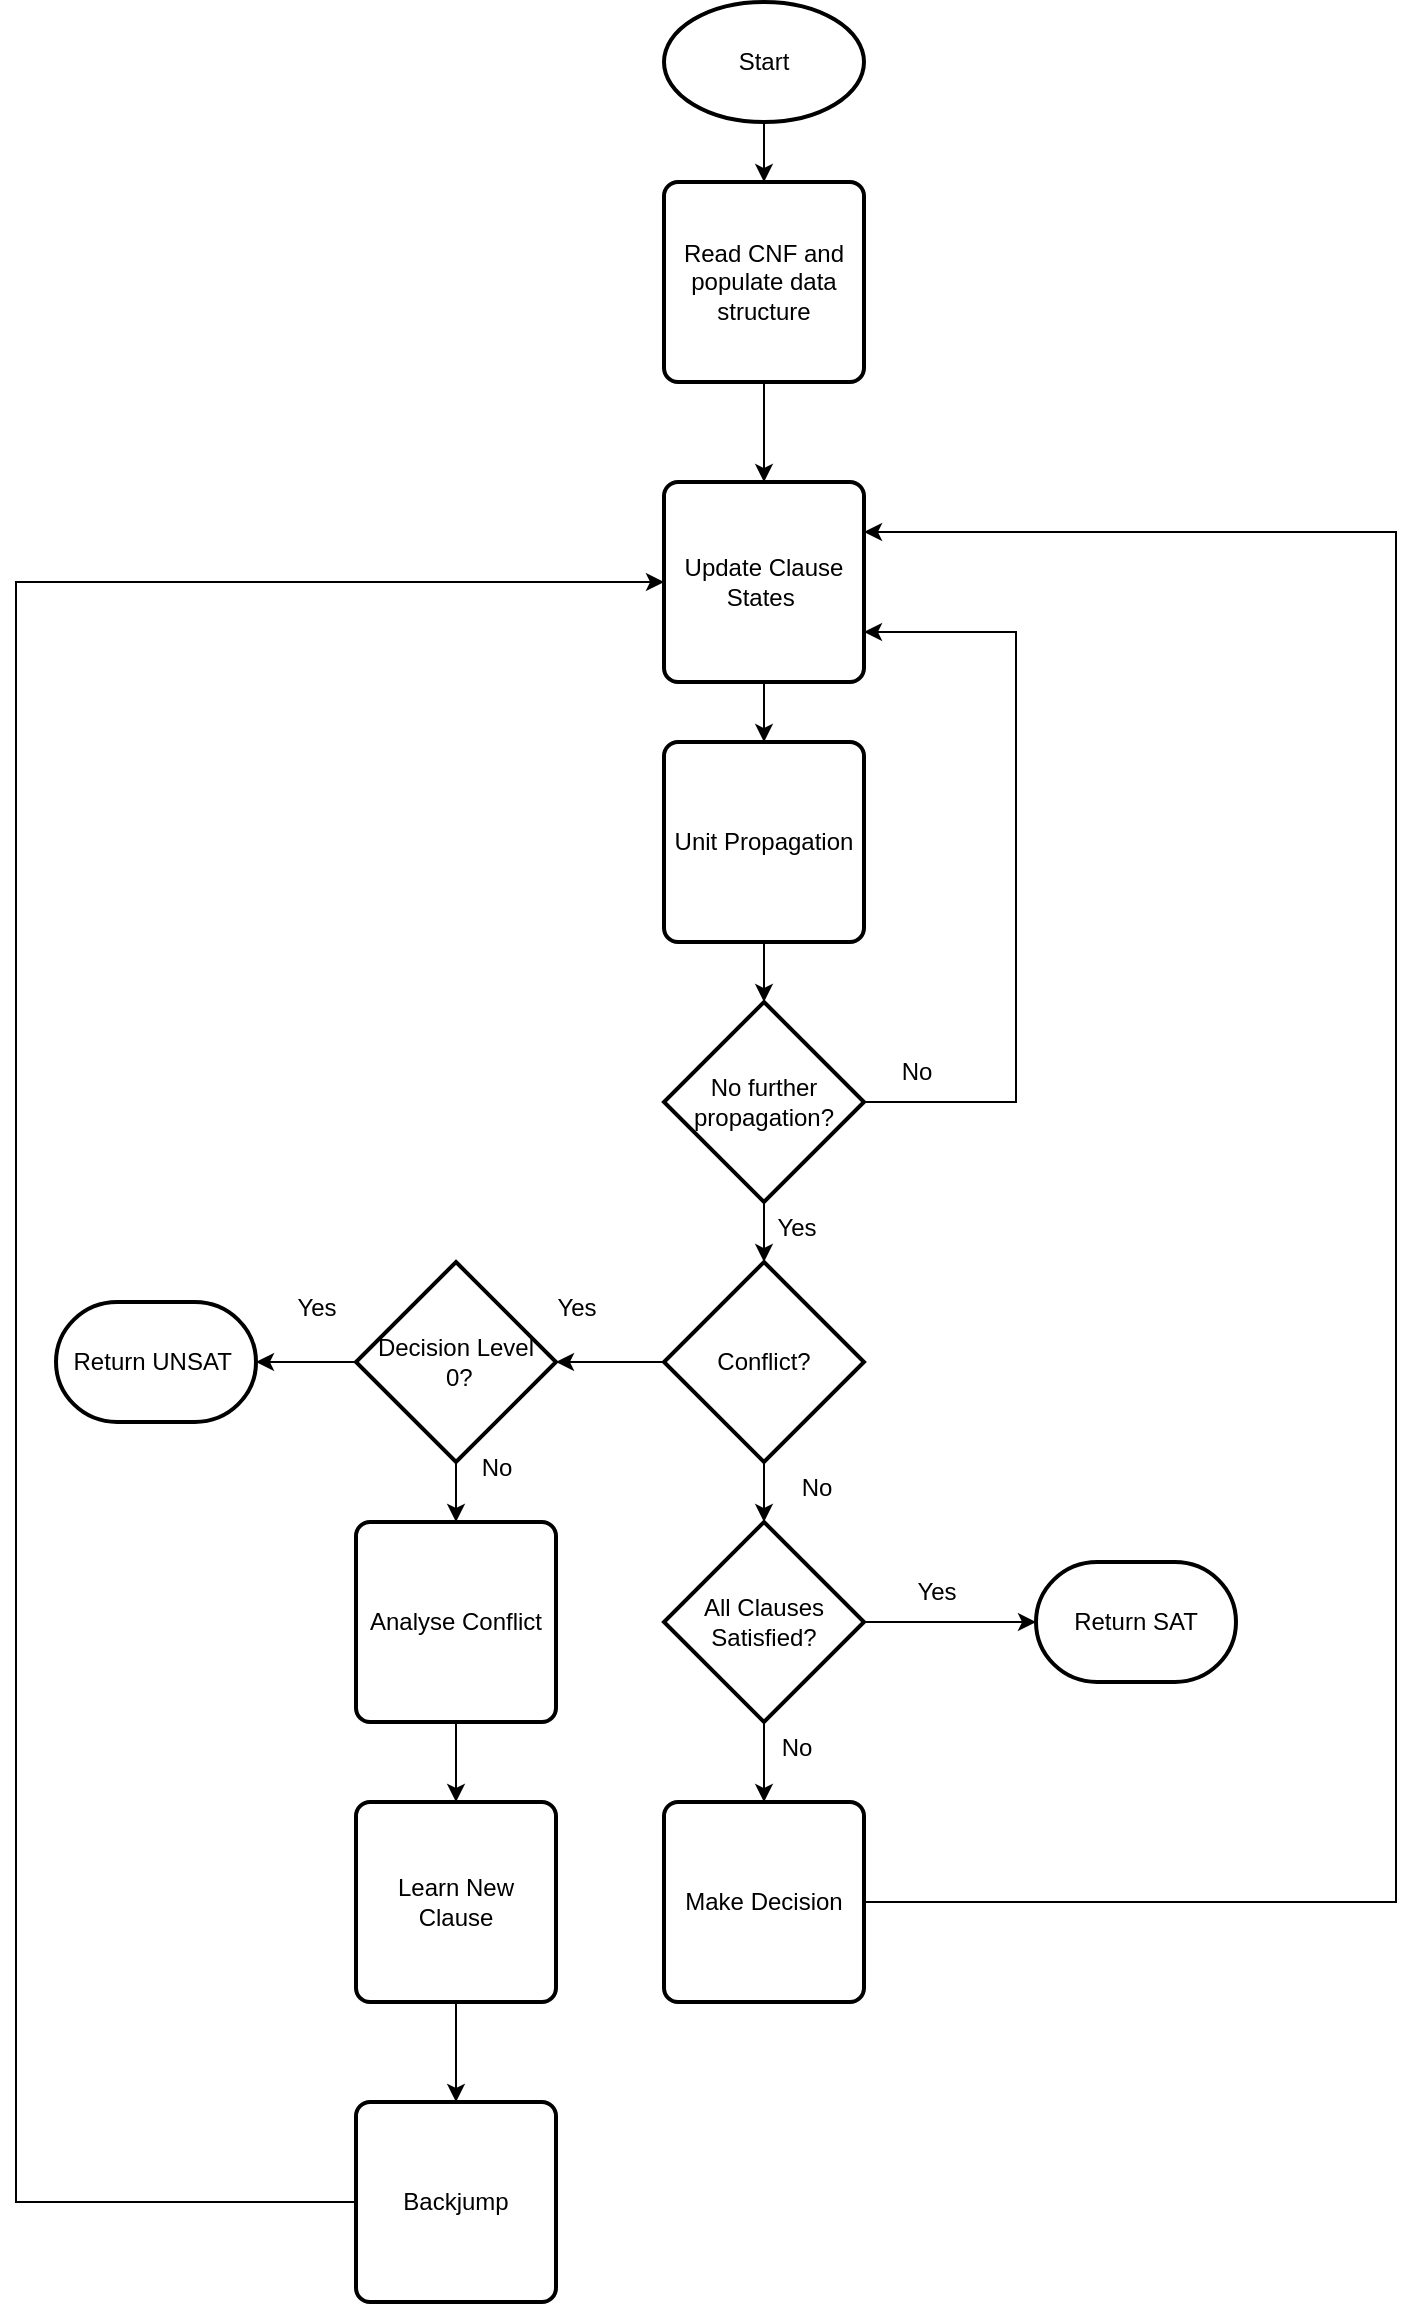 <mxfile version="24.6.4" type="browser">
  <diagram name="Page-1" id="4Xm-NIXLQgj1_ZfA0F7U">
    <mxGraphModel dx="1909" dy="949" grid="1" gridSize="10" guides="1" tooltips="1" connect="1" arrows="1" fold="1" page="1" pageScale="1" pageWidth="827" pageHeight="1169" math="0" shadow="0">
      <root>
        <mxCell id="0" />
        <mxCell id="1" parent="0" />
        <mxCell id="gwP7VvZ8DkUxLJisBaYw-58" value="" style="edgeStyle=orthogonalEdgeStyle;rounded=0;orthogonalLoop=1;jettySize=auto;html=1;" parent="1" source="gwP7VvZ8DkUxLJisBaYw-1" target="gwP7VvZ8DkUxLJisBaYw-56" edge="1">
          <mxGeometry relative="1" as="geometry" />
        </mxCell>
        <mxCell id="gwP7VvZ8DkUxLJisBaYw-1" value="Start" style="strokeWidth=2;html=1;shape=mxgraph.flowchart.start_1;whiteSpace=wrap;" parent="1" vertex="1">
          <mxGeometry x="392" y="10" width="100" height="60" as="geometry" />
        </mxCell>
        <mxCell id="gwP7VvZ8DkUxLJisBaYw-39" value="" style="edgeStyle=orthogonalEdgeStyle;rounded=0;orthogonalLoop=1;jettySize=auto;html=1;" parent="1" source="gwP7VvZ8DkUxLJisBaYw-7" target="gwP7VvZ8DkUxLJisBaYw-8" edge="1">
          <mxGeometry relative="1" as="geometry" />
        </mxCell>
        <mxCell id="gwP7VvZ8DkUxLJisBaYw-7" value="Update Clause States&amp;nbsp;" style="rounded=1;whiteSpace=wrap;html=1;absoluteArcSize=1;arcSize=14;strokeWidth=2;" parent="1" vertex="1">
          <mxGeometry x="392" y="250" width="100" height="100" as="geometry" />
        </mxCell>
        <mxCell id="gwP7VvZ8DkUxLJisBaYw-40" value="" style="edgeStyle=orthogonalEdgeStyle;rounded=0;orthogonalLoop=1;jettySize=auto;html=1;" parent="1" source="gwP7VvZ8DkUxLJisBaYw-8" target="gwP7VvZ8DkUxLJisBaYw-36" edge="1">
          <mxGeometry relative="1" as="geometry" />
        </mxCell>
        <mxCell id="gwP7VvZ8DkUxLJisBaYw-8" value="Unit Propagation" style="rounded=1;whiteSpace=wrap;html=1;absoluteArcSize=1;arcSize=14;strokeWidth=2;" parent="1" vertex="1">
          <mxGeometry x="392" y="380" width="100" height="100" as="geometry" />
        </mxCell>
        <mxCell id="gwP7VvZ8DkUxLJisBaYw-20" value="" style="edgeStyle=orthogonalEdgeStyle;rounded=0;orthogonalLoop=1;jettySize=auto;html=1;" parent="1" source="gwP7VvZ8DkUxLJisBaYw-9" target="gwP7VvZ8DkUxLJisBaYw-18" edge="1">
          <mxGeometry relative="1" as="geometry" />
        </mxCell>
        <mxCell id="gwP7VvZ8DkUxLJisBaYw-24" value="" style="edgeStyle=orthogonalEdgeStyle;rounded=0;orthogonalLoop=1;jettySize=auto;html=1;" parent="1" source="gwP7VvZ8DkUxLJisBaYw-9" target="gwP7VvZ8DkUxLJisBaYw-23" edge="1">
          <mxGeometry relative="1" as="geometry" />
        </mxCell>
        <mxCell id="gwP7VvZ8DkUxLJisBaYw-9" value="Conflict?" style="strokeWidth=2;html=1;shape=mxgraph.flowchart.decision;whiteSpace=wrap;" parent="1" vertex="1">
          <mxGeometry x="392" y="640" width="100" height="100" as="geometry" />
        </mxCell>
        <mxCell id="gwP7VvZ8DkUxLJisBaYw-12" value="" style="edgeStyle=orthogonalEdgeStyle;rounded=0;orthogonalLoop=1;jettySize=auto;html=1;" parent="1" source="gwP7VvZ8DkUxLJisBaYw-10" target="gwP7VvZ8DkUxLJisBaYw-11" edge="1">
          <mxGeometry relative="1" as="geometry" />
        </mxCell>
        <mxCell id="gwP7VvZ8DkUxLJisBaYw-10" value="Analyse Conflict" style="rounded=1;whiteSpace=wrap;html=1;absoluteArcSize=1;arcSize=14;strokeWidth=2;" parent="1" vertex="1">
          <mxGeometry x="238" y="770" width="100" height="100" as="geometry" />
        </mxCell>
        <mxCell id="gwP7VvZ8DkUxLJisBaYw-32" value="" style="edgeStyle=orthogonalEdgeStyle;rounded=0;orthogonalLoop=1;jettySize=auto;html=1;entryX=0.5;entryY=0;entryDx=0;entryDy=0;" parent="1" source="gwP7VvZ8DkUxLJisBaYw-11" target="gwP7VvZ8DkUxLJisBaYw-19" edge="1">
          <mxGeometry relative="1" as="geometry">
            <mxPoint x="288" y="1040" as="targetPoint" />
          </mxGeometry>
        </mxCell>
        <mxCell id="gwP7VvZ8DkUxLJisBaYw-11" value="Learn New Clause" style="rounded=1;whiteSpace=wrap;html=1;absoluteArcSize=1;arcSize=14;strokeWidth=2;" parent="1" vertex="1">
          <mxGeometry x="238" y="910" width="100" height="100" as="geometry" />
        </mxCell>
        <mxCell id="gwP7VvZ8DkUxLJisBaYw-17" value="Yes" style="text;html=1;align=center;verticalAlign=middle;resizable=0;points=[];autosize=1;strokeColor=none;fillColor=none;" parent="1" vertex="1">
          <mxGeometry x="328" y="648" width="40" height="30" as="geometry" />
        </mxCell>
        <mxCell id="gwP7VvZ8DkUxLJisBaYw-30" value="" style="edgeStyle=orthogonalEdgeStyle;rounded=0;orthogonalLoop=1;jettySize=auto;html=1;" parent="1" source="gwP7VvZ8DkUxLJisBaYw-18" edge="1">
          <mxGeometry relative="1" as="geometry">
            <mxPoint x="578" y="820" as="targetPoint" />
          </mxGeometry>
        </mxCell>
        <mxCell id="gwP7VvZ8DkUxLJisBaYw-46" value="" style="edgeStyle=orthogonalEdgeStyle;rounded=0;orthogonalLoop=1;jettySize=auto;html=1;" parent="1" source="gwP7VvZ8DkUxLJisBaYw-18" target="gwP7VvZ8DkUxLJisBaYw-35" edge="1">
          <mxGeometry relative="1" as="geometry" />
        </mxCell>
        <mxCell id="gwP7VvZ8DkUxLJisBaYw-18" value="All Clauses Satisfied?" style="strokeWidth=2;html=1;shape=mxgraph.flowchart.decision;whiteSpace=wrap;" parent="1" vertex="1">
          <mxGeometry x="392" y="770" width="100" height="100" as="geometry" />
        </mxCell>
        <mxCell id="gwP7VvZ8DkUxLJisBaYw-34" value="" style="edgeStyle=orthogonalEdgeStyle;rounded=0;orthogonalLoop=1;jettySize=auto;html=1;entryX=0;entryY=0.5;entryDx=0;entryDy=0;exitX=0;exitY=0.5;exitDx=0;exitDy=0;" parent="1" source="gwP7VvZ8DkUxLJisBaYw-19" target="gwP7VvZ8DkUxLJisBaYw-7" edge="1">
          <mxGeometry relative="1" as="geometry">
            <mxPoint x="158" y="990" as="targetPoint" />
            <Array as="points">
              <mxPoint x="68" y="1110" />
              <mxPoint x="68" y="300" />
            </Array>
          </mxGeometry>
        </mxCell>
        <mxCell id="gwP7VvZ8DkUxLJisBaYw-19" value="Backjump" style="rounded=1;whiteSpace=wrap;html=1;absoluteArcSize=1;arcSize=14;strokeWidth=2;" parent="1" vertex="1">
          <mxGeometry x="238" y="1060" width="100" height="100" as="geometry" />
        </mxCell>
        <mxCell id="gwP7VvZ8DkUxLJisBaYw-21" value="No" style="text;html=1;align=center;verticalAlign=middle;resizable=0;points=[];autosize=1;strokeColor=none;fillColor=none;" parent="1" vertex="1">
          <mxGeometry x="448" y="738" width="40" height="30" as="geometry" />
        </mxCell>
        <mxCell id="gwP7VvZ8DkUxLJisBaYw-25" value="" style="edgeStyle=orthogonalEdgeStyle;rounded=0;orthogonalLoop=1;jettySize=auto;html=1;" parent="1" source="gwP7VvZ8DkUxLJisBaYw-23" target="gwP7VvZ8DkUxLJisBaYw-10" edge="1">
          <mxGeometry relative="1" as="geometry" />
        </mxCell>
        <mxCell id="gwP7VvZ8DkUxLJisBaYw-27" value="" style="edgeStyle=orthogonalEdgeStyle;rounded=0;orthogonalLoop=1;jettySize=auto;html=1;" parent="1" source="gwP7VvZ8DkUxLJisBaYw-23" edge="1">
          <mxGeometry relative="1" as="geometry">
            <mxPoint x="188" y="690" as="targetPoint" />
          </mxGeometry>
        </mxCell>
        <mxCell id="gwP7VvZ8DkUxLJisBaYw-23" value="Decision Level&lt;div&gt;&amp;nbsp;0?&lt;/div&gt;" style="strokeWidth=2;html=1;shape=mxgraph.flowchart.decision;whiteSpace=wrap;" parent="1" vertex="1">
          <mxGeometry x="238" y="640" width="100" height="100" as="geometry" />
        </mxCell>
        <mxCell id="gwP7VvZ8DkUxLJisBaYw-28" value="Yes" style="text;html=1;align=center;verticalAlign=middle;resizable=0;points=[];autosize=1;strokeColor=none;fillColor=none;" parent="1" vertex="1">
          <mxGeometry x="198" y="648" width="40" height="30" as="geometry" />
        </mxCell>
        <mxCell id="gwP7VvZ8DkUxLJisBaYw-29" value="No" style="text;html=1;align=center;verticalAlign=middle;resizable=0;points=[];autosize=1;strokeColor=none;fillColor=none;" parent="1" vertex="1">
          <mxGeometry x="288" y="728" width="40" height="30" as="geometry" />
        </mxCell>
        <mxCell id="gwP7VvZ8DkUxLJisBaYw-31" value="Yes" style="text;html=1;align=center;verticalAlign=middle;resizable=0;points=[];autosize=1;strokeColor=none;fillColor=none;" parent="1" vertex="1">
          <mxGeometry x="508" y="790" width="40" height="30" as="geometry" />
        </mxCell>
        <mxCell id="gwP7VvZ8DkUxLJisBaYw-50" value="" style="edgeStyle=orthogonalEdgeStyle;rounded=0;orthogonalLoop=1;jettySize=auto;html=1;entryX=1;entryY=0.25;entryDx=0;entryDy=0;" parent="1" source="gwP7VvZ8DkUxLJisBaYw-35" target="gwP7VvZ8DkUxLJisBaYw-7" edge="1">
          <mxGeometry relative="1" as="geometry">
            <mxPoint x="572" y="960" as="targetPoint" />
            <Array as="points">
              <mxPoint x="758" y="960" />
              <mxPoint x="758" y="275" />
            </Array>
          </mxGeometry>
        </mxCell>
        <mxCell id="gwP7VvZ8DkUxLJisBaYw-35" value="Make Decision" style="rounded=1;whiteSpace=wrap;html=1;absoluteArcSize=1;arcSize=14;strokeWidth=2;" parent="1" vertex="1">
          <mxGeometry x="392" y="910" width="100" height="100" as="geometry" />
        </mxCell>
        <mxCell id="gwP7VvZ8DkUxLJisBaYw-37" value="" style="edgeStyle=orthogonalEdgeStyle;rounded=0;orthogonalLoop=1;jettySize=auto;html=1;" parent="1" source="gwP7VvZ8DkUxLJisBaYw-36" target="gwP7VvZ8DkUxLJisBaYw-9" edge="1">
          <mxGeometry relative="1" as="geometry" />
        </mxCell>
        <mxCell id="gwP7VvZ8DkUxLJisBaYw-53" value="" style="edgeStyle=orthogonalEdgeStyle;rounded=0;orthogonalLoop=1;jettySize=auto;html=1;entryX=1;entryY=0.75;entryDx=0;entryDy=0;" parent="1" source="gwP7VvZ8DkUxLJisBaYw-36" target="gwP7VvZ8DkUxLJisBaYw-7" edge="1">
          <mxGeometry relative="1" as="geometry">
            <mxPoint x="572" y="560" as="targetPoint" />
            <Array as="points">
              <mxPoint x="568" y="560" />
              <mxPoint x="568" y="325" />
            </Array>
          </mxGeometry>
        </mxCell>
        <mxCell id="gwP7VvZ8DkUxLJisBaYw-36" value="No further propagation?" style="strokeWidth=2;html=1;shape=mxgraph.flowchart.decision;whiteSpace=wrap;" parent="1" vertex="1">
          <mxGeometry x="392" y="510" width="100" height="100" as="geometry" />
        </mxCell>
        <mxCell id="gwP7VvZ8DkUxLJisBaYw-38" value="Yes" style="text;html=1;align=center;verticalAlign=middle;resizable=0;points=[];autosize=1;strokeColor=none;fillColor=none;" parent="1" vertex="1">
          <mxGeometry x="438" y="608" width="40" height="30" as="geometry" />
        </mxCell>
        <mxCell id="gwP7VvZ8DkUxLJisBaYw-45" value="No" style="text;html=1;align=center;verticalAlign=middle;resizable=0;points=[];autosize=1;strokeColor=none;fillColor=none;" parent="1" vertex="1">
          <mxGeometry x="498" y="530" width="40" height="30" as="geometry" />
        </mxCell>
        <mxCell id="gwP7VvZ8DkUxLJisBaYw-47" value="No" style="text;html=1;align=center;verticalAlign=middle;resizable=0;points=[];autosize=1;strokeColor=none;fillColor=none;" parent="1" vertex="1">
          <mxGeometry x="438" y="868" width="40" height="30" as="geometry" />
        </mxCell>
        <mxCell id="gwP7VvZ8DkUxLJisBaYw-54" value="Return SAT" style="strokeWidth=2;html=1;shape=mxgraph.flowchart.terminator;whiteSpace=wrap;" parent="1" vertex="1">
          <mxGeometry x="578" y="790" width="100" height="60" as="geometry" />
        </mxCell>
        <mxCell id="gwP7VvZ8DkUxLJisBaYw-55" value="Return UNSAT&amp;nbsp;" style="strokeWidth=2;html=1;shape=mxgraph.flowchart.terminator;whiteSpace=wrap;" parent="1" vertex="1">
          <mxGeometry x="88" y="660" width="100" height="60" as="geometry" />
        </mxCell>
        <mxCell id="gwP7VvZ8DkUxLJisBaYw-57" value="" style="edgeStyle=orthogonalEdgeStyle;rounded=0;orthogonalLoop=1;jettySize=auto;html=1;" parent="1" source="gwP7VvZ8DkUxLJisBaYw-56" target="gwP7VvZ8DkUxLJisBaYw-7" edge="1">
          <mxGeometry relative="1" as="geometry" />
        </mxCell>
        <mxCell id="gwP7VvZ8DkUxLJisBaYw-56" value="Read CNF and populate data structure" style="rounded=1;whiteSpace=wrap;html=1;absoluteArcSize=1;arcSize=14;strokeWidth=2;" parent="1" vertex="1">
          <mxGeometry x="392" y="100" width="100" height="100" as="geometry" />
        </mxCell>
      </root>
    </mxGraphModel>
  </diagram>
</mxfile>
